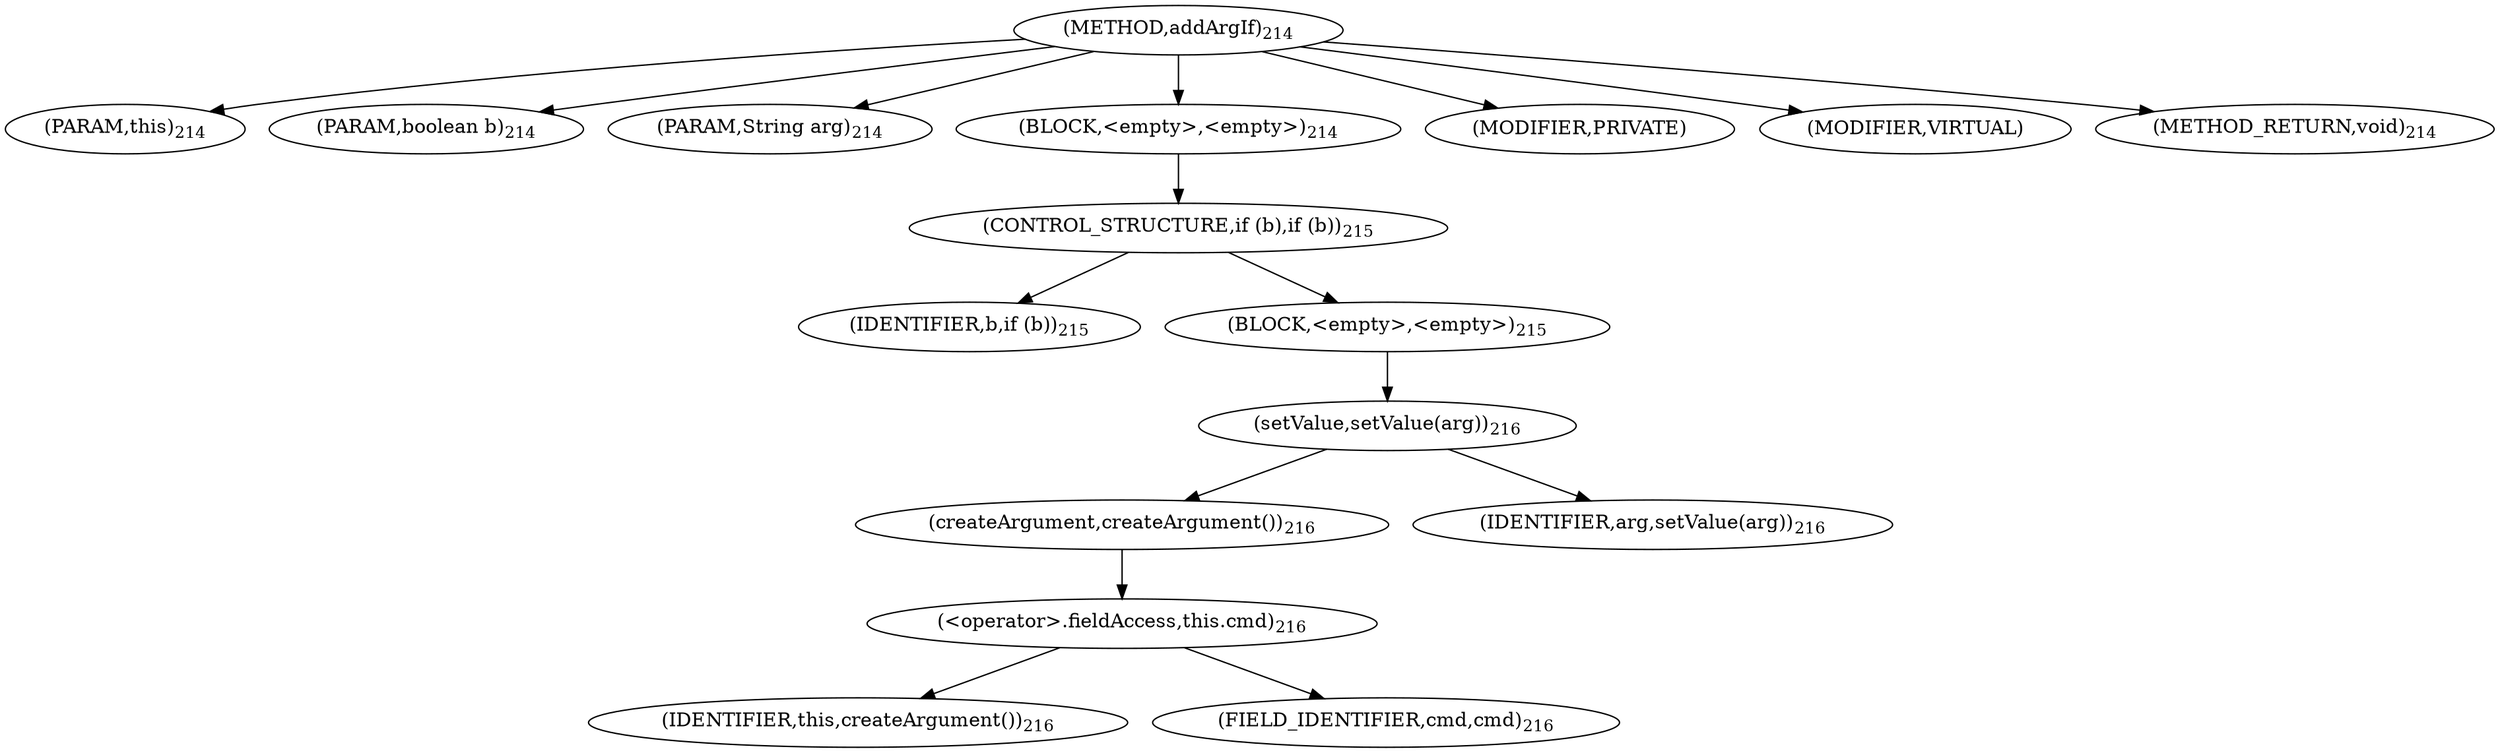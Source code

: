 digraph "addArgIf" {  
"703" [label = <(METHOD,addArgIf)<SUB>214</SUB>> ]
"704" [label = <(PARAM,this)<SUB>214</SUB>> ]
"705" [label = <(PARAM,boolean b)<SUB>214</SUB>> ]
"706" [label = <(PARAM,String arg)<SUB>214</SUB>> ]
"707" [label = <(BLOCK,&lt;empty&gt;,&lt;empty&gt;)<SUB>214</SUB>> ]
"708" [label = <(CONTROL_STRUCTURE,if (b),if (b))<SUB>215</SUB>> ]
"709" [label = <(IDENTIFIER,b,if (b))<SUB>215</SUB>> ]
"710" [label = <(BLOCK,&lt;empty&gt;,&lt;empty&gt;)<SUB>215</SUB>> ]
"711" [label = <(setValue,setValue(arg))<SUB>216</SUB>> ]
"712" [label = <(createArgument,createArgument())<SUB>216</SUB>> ]
"713" [label = <(&lt;operator&gt;.fieldAccess,this.cmd)<SUB>216</SUB>> ]
"714" [label = <(IDENTIFIER,this,createArgument())<SUB>216</SUB>> ]
"715" [label = <(FIELD_IDENTIFIER,cmd,cmd)<SUB>216</SUB>> ]
"716" [label = <(IDENTIFIER,arg,setValue(arg))<SUB>216</SUB>> ]
"717" [label = <(MODIFIER,PRIVATE)> ]
"718" [label = <(MODIFIER,VIRTUAL)> ]
"719" [label = <(METHOD_RETURN,void)<SUB>214</SUB>> ]
  "703" -> "704" 
  "703" -> "705" 
  "703" -> "706" 
  "703" -> "707" 
  "703" -> "717" 
  "703" -> "718" 
  "703" -> "719" 
  "707" -> "708" 
  "708" -> "709" 
  "708" -> "710" 
  "710" -> "711" 
  "711" -> "712" 
  "711" -> "716" 
  "712" -> "713" 
  "713" -> "714" 
  "713" -> "715" 
}
